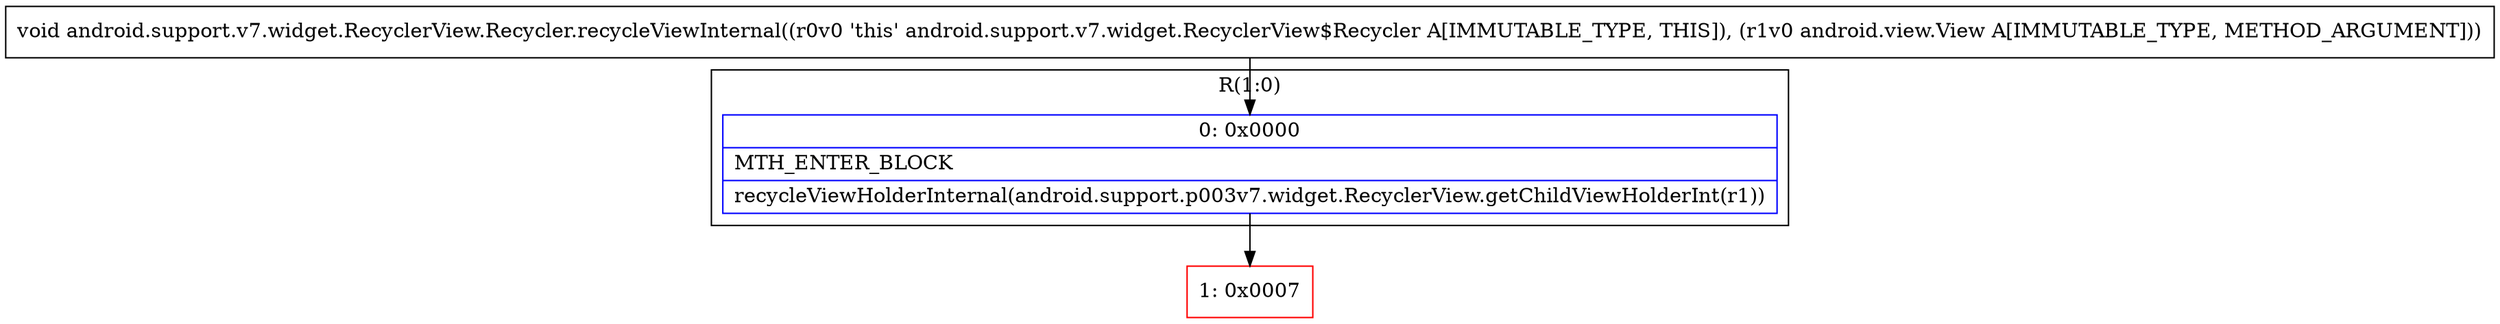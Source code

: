 digraph "CFG forandroid.support.v7.widget.RecyclerView.Recycler.recycleViewInternal(Landroid\/view\/View;)V" {
subgraph cluster_Region_439616009 {
label = "R(1:0)";
node [shape=record,color=blue];
Node_0 [shape=record,label="{0\:\ 0x0000|MTH_ENTER_BLOCK\l|recycleViewHolderInternal(android.support.p003v7.widget.RecyclerView.getChildViewHolderInt(r1))\l}"];
}
Node_1 [shape=record,color=red,label="{1\:\ 0x0007}"];
MethodNode[shape=record,label="{void android.support.v7.widget.RecyclerView.Recycler.recycleViewInternal((r0v0 'this' android.support.v7.widget.RecyclerView$Recycler A[IMMUTABLE_TYPE, THIS]), (r1v0 android.view.View A[IMMUTABLE_TYPE, METHOD_ARGUMENT])) }"];
MethodNode -> Node_0;
Node_0 -> Node_1;
}

